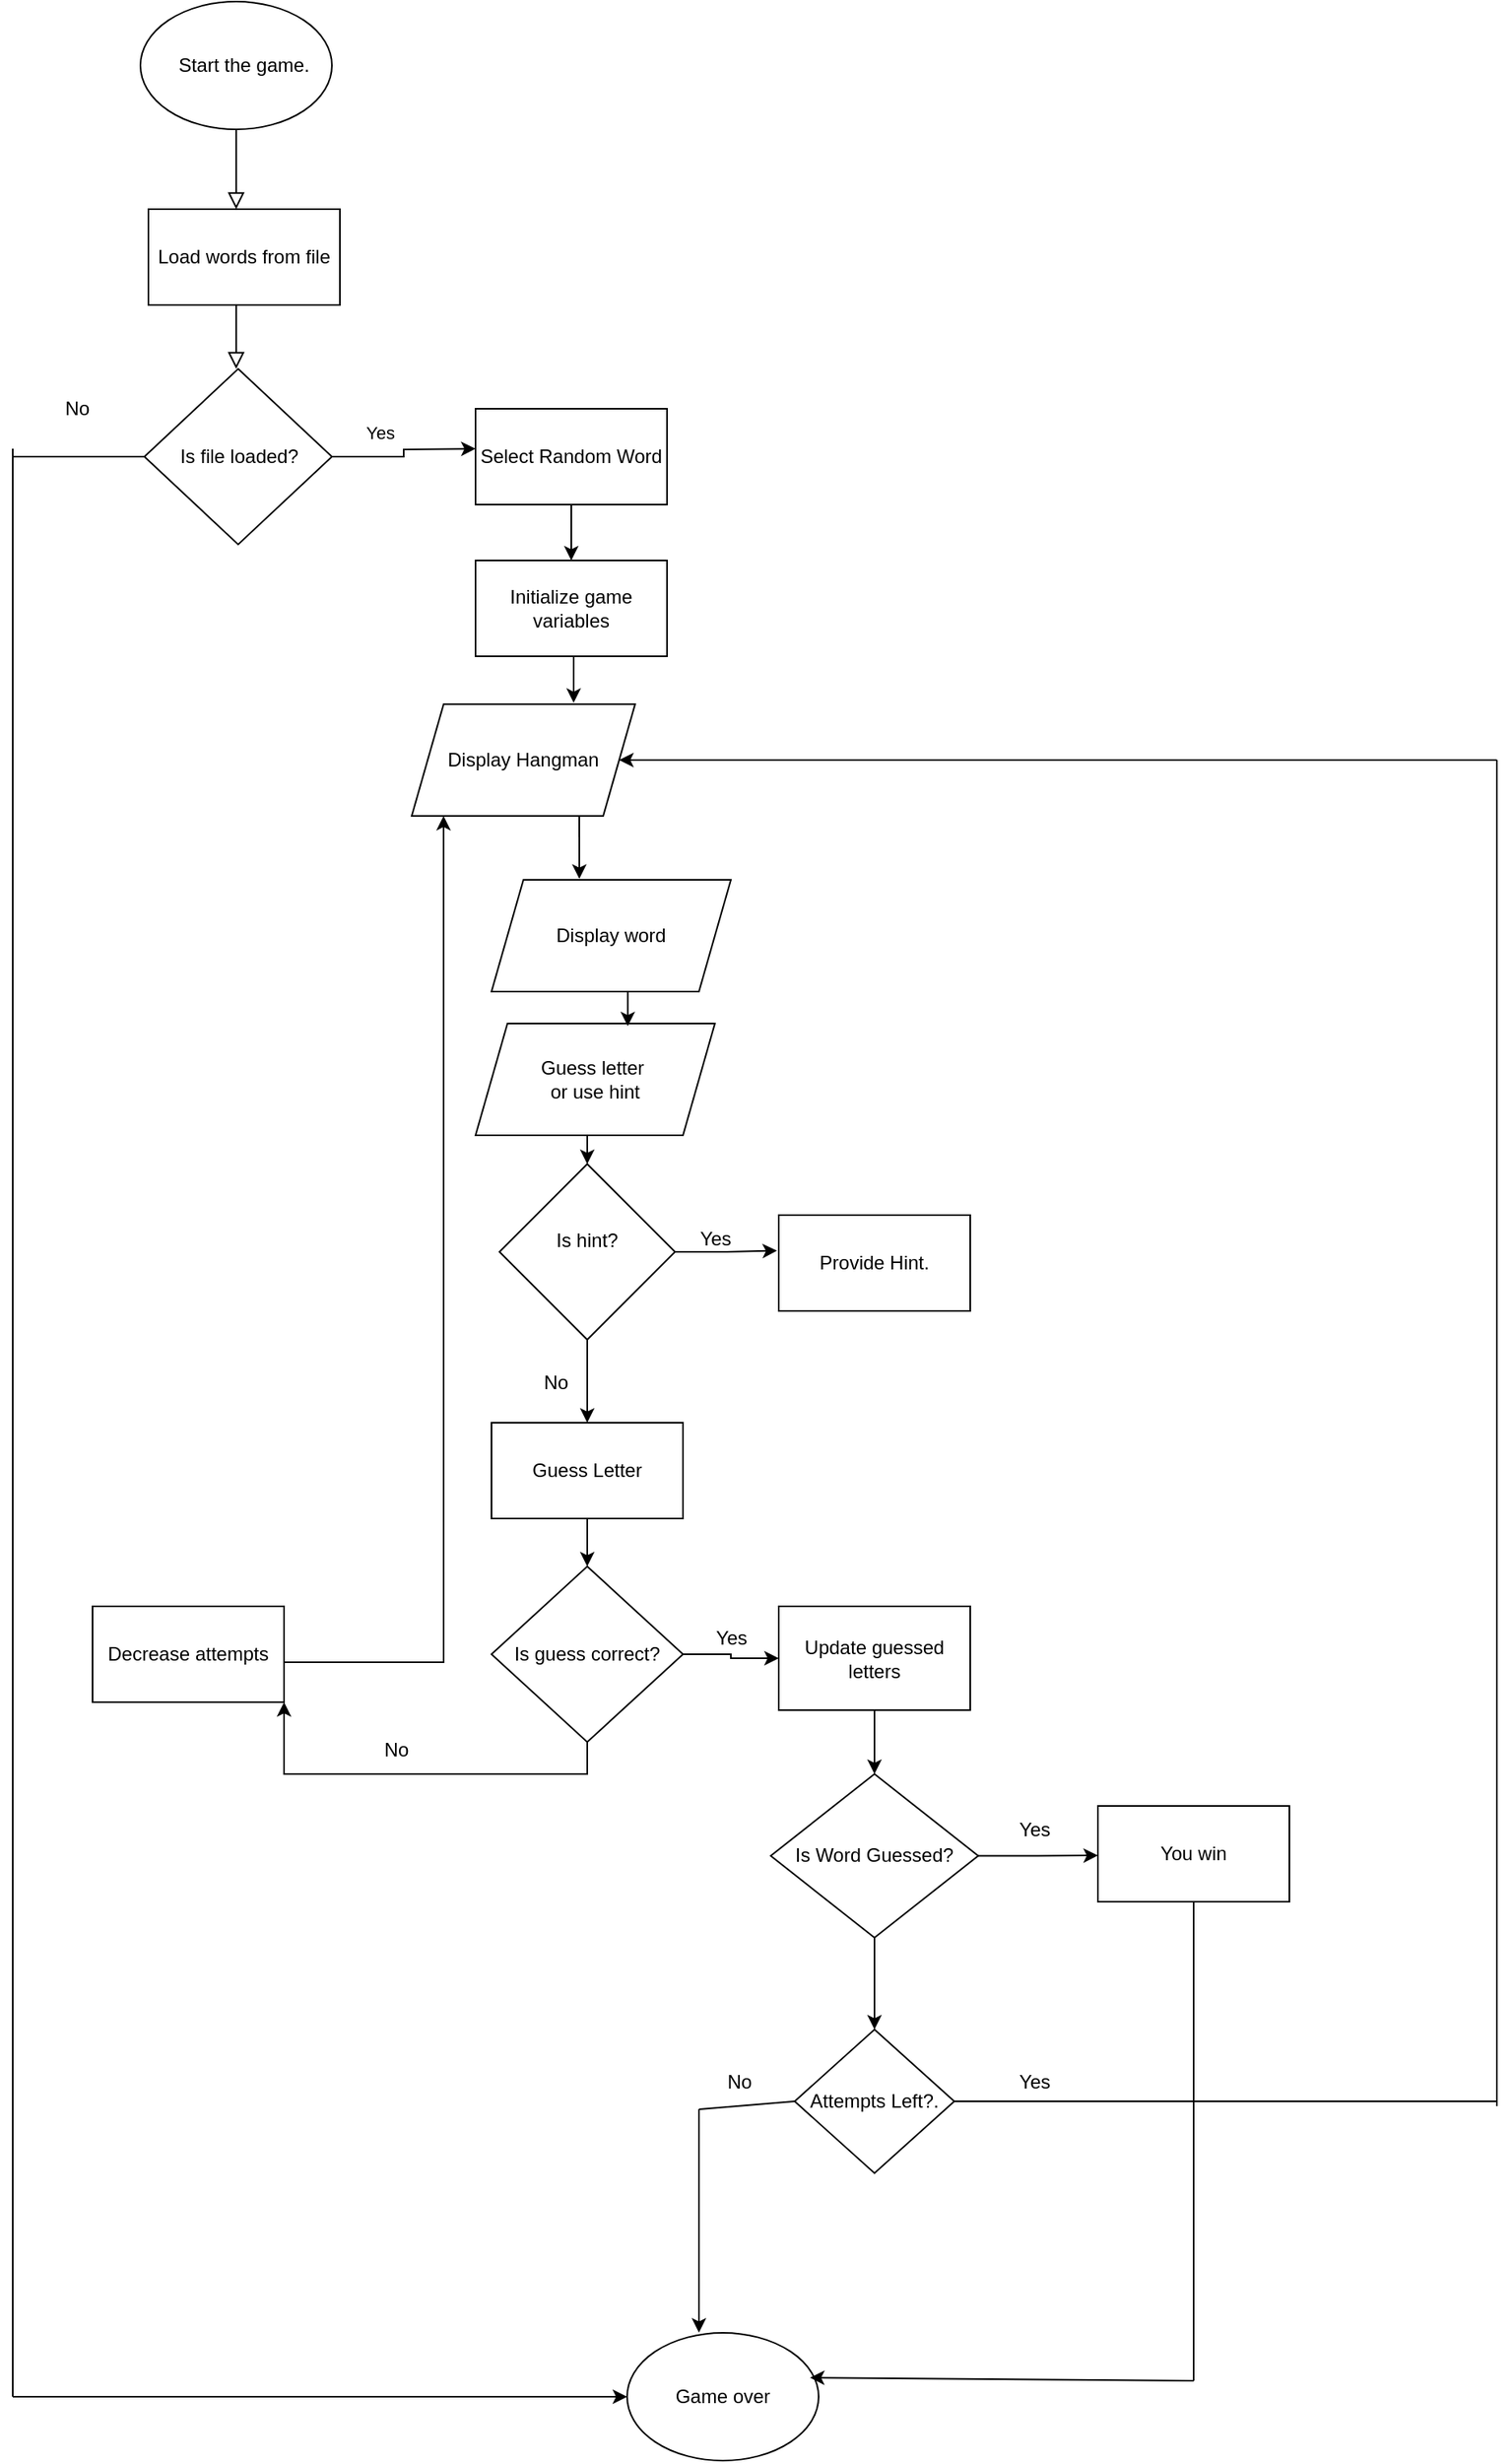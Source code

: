 <mxfile version="26.0.13">
  <diagram id="C5RBs43oDa-KdzZeNtuy" name="Page-1">
    <mxGraphModel dx="1750" dy="928" grid="1" gridSize="10" guides="1" tooltips="1" connect="1" arrows="1" fold="1" page="1" pageScale="1" pageWidth="1169" pageHeight="1654" math="0" shadow="0">
      <root>
        <mxCell id="WIyWlLk6GJQsqaUBKTNV-0" />
        <mxCell id="WIyWlLk6GJQsqaUBKTNV-1" parent="WIyWlLk6GJQsqaUBKTNV-0" />
        <mxCell id="WIyWlLk6GJQsqaUBKTNV-2" value="" style="rounded=0;html=1;jettySize=auto;orthogonalLoop=1;fontSize=11;endArrow=block;endFill=0;endSize=8;strokeWidth=1;shadow=0;labelBackgroundColor=none;edgeStyle=orthogonalEdgeStyle;" parent="WIyWlLk6GJQsqaUBKTNV-1" edge="1">
          <mxGeometry relative="1" as="geometry">
            <mxPoint x="220.0" y="120" as="sourcePoint" />
            <mxPoint x="220.0" y="170.0" as="targetPoint" />
          </mxGeometry>
        </mxCell>
        <mxCell id="WIyWlLk6GJQsqaUBKTNV-4" value="Yes" style="rounded=0;html=1;jettySize=auto;orthogonalLoop=1;fontSize=11;endArrow=block;endFill=0;endSize=8;strokeWidth=1;shadow=0;labelBackgroundColor=none;edgeStyle=orthogonalEdgeStyle;" parent="WIyWlLk6GJQsqaUBKTNV-1" edge="1">
          <mxGeometry x="1" y="98" relative="1" as="geometry">
            <mxPoint x="-8" y="38" as="offset" />
            <mxPoint x="240" y="220" as="sourcePoint" />
            <mxPoint x="220.0" y="270.0" as="targetPoint" />
          </mxGeometry>
        </mxCell>
        <mxCell id="ceEf8Z_Qk0BwLBHKTbex-0" value="&amp;nbsp; &amp;nbsp;Start the game." style="ellipse;whiteSpace=wrap;html=1;" vertex="1" parent="WIyWlLk6GJQsqaUBKTNV-1">
          <mxGeometry x="160" y="40" width="120" height="80" as="geometry" />
        </mxCell>
        <mxCell id="ceEf8Z_Qk0BwLBHKTbex-1" value="&lt;span data-end=&quot;485&quot; data-start=&quot;461&quot;&gt;Load words from file&lt;/span&gt;" style="rounded=0;whiteSpace=wrap;html=1;" vertex="1" parent="WIyWlLk6GJQsqaUBKTNV-1">
          <mxGeometry x="165" y="170" width="120" height="60" as="geometry" />
        </mxCell>
        <mxCell id="ceEf8Z_Qk0BwLBHKTbex-6" style="edgeStyle=orthogonalEdgeStyle;rounded=0;orthogonalLoop=1;jettySize=auto;html=1;entryX=0;entryY=0.25;entryDx=0;entryDy=0;" edge="1" parent="WIyWlLk6GJQsqaUBKTNV-1" source="ceEf8Z_Qk0BwLBHKTbex-2">
          <mxGeometry relative="1" as="geometry">
            <mxPoint x="370" y="320" as="targetPoint" />
          </mxGeometry>
        </mxCell>
        <mxCell id="ceEf8Z_Qk0BwLBHKTbex-2" value="&lt;span data-end=&quot;701&quot; data-start=&quot;682&quot;&gt;Is file loaded?&lt;/span&gt;" style="rhombus;whiteSpace=wrap;html=1;" vertex="1" parent="WIyWlLk6GJQsqaUBKTNV-1">
          <mxGeometry x="162.5" y="270" width="117.5" height="110" as="geometry" />
        </mxCell>
        <mxCell id="ceEf8Z_Qk0BwLBHKTbex-12" style="edgeStyle=orthogonalEdgeStyle;rounded=0;orthogonalLoop=1;jettySize=auto;html=1;exitX=0.5;exitY=1;exitDx=0;exitDy=0;" edge="1" parent="WIyWlLk6GJQsqaUBKTNV-1" source="ceEf8Z_Qk0BwLBHKTbex-9" target="ceEf8Z_Qk0BwLBHKTbex-13">
          <mxGeometry relative="1" as="geometry">
            <mxPoint x="430.148" y="400.0" as="targetPoint" />
          </mxGeometry>
        </mxCell>
        <mxCell id="ceEf8Z_Qk0BwLBHKTbex-9" value="Select Random Word" style="rounded=0;whiteSpace=wrap;html=1;" vertex="1" parent="WIyWlLk6GJQsqaUBKTNV-1">
          <mxGeometry x="370" y="295" width="120" height="60" as="geometry" />
        </mxCell>
        <mxCell id="ceEf8Z_Qk0BwLBHKTbex-10" value="No" style="text;html=1;align=center;verticalAlign=middle;resizable=0;points=[];autosize=1;strokeColor=none;fillColor=none;" vertex="1" parent="WIyWlLk6GJQsqaUBKTNV-1">
          <mxGeometry x="100" y="280" width="40" height="30" as="geometry" />
        </mxCell>
        <mxCell id="ceEf8Z_Qk0BwLBHKTbex-11" value="Game over" style="ellipse;whiteSpace=wrap;html=1;" vertex="1" parent="WIyWlLk6GJQsqaUBKTNV-1">
          <mxGeometry x="465" y="1500" width="120" height="80" as="geometry" />
        </mxCell>
        <mxCell id="ceEf8Z_Qk0BwLBHKTbex-13" value="Initialize game variables" style="rounded=0;whiteSpace=wrap;html=1;" vertex="1" parent="WIyWlLk6GJQsqaUBKTNV-1">
          <mxGeometry x="369.998" y="390.0" width="120" height="60" as="geometry" />
        </mxCell>
        <mxCell id="ceEf8Z_Qk0BwLBHKTbex-16" value="Display word" style="shape=parallelogram;perimeter=parallelogramPerimeter;whiteSpace=wrap;html=1;fixedSize=1;" vertex="1" parent="WIyWlLk6GJQsqaUBKTNV-1">
          <mxGeometry x="380" y="590" width="150" height="70" as="geometry" />
        </mxCell>
        <mxCell id="ceEf8Z_Qk0BwLBHKTbex-19" style="edgeStyle=orthogonalEdgeStyle;rounded=0;orthogonalLoop=1;jettySize=auto;html=1;exitX=0.5;exitY=1;exitDx=0;exitDy=0;entryX=0.582;entryY=-0.012;entryDx=0;entryDy=0;entryPerimeter=0;" edge="1" parent="WIyWlLk6GJQsqaUBKTNV-1" source="ceEf8Z_Qk0BwLBHKTbex-13">
          <mxGeometry relative="1" as="geometry">
            <mxPoint x="431.48" y="479.16" as="targetPoint" />
          </mxGeometry>
        </mxCell>
        <mxCell id="ceEf8Z_Qk0BwLBHKTbex-24" style="edgeStyle=orthogonalEdgeStyle;rounded=0;orthogonalLoop=1;jettySize=auto;html=1;exitX=0.5;exitY=1;exitDx=0;exitDy=0;entryX=0.5;entryY=0;entryDx=0;entryDy=0;" edge="1" parent="WIyWlLk6GJQsqaUBKTNV-1" source="ceEf8Z_Qk0BwLBHKTbex-21" target="ceEf8Z_Qk0BwLBHKTbex-23">
          <mxGeometry relative="1" as="geometry" />
        </mxCell>
        <mxCell id="ceEf8Z_Qk0BwLBHKTbex-21" value="&lt;span data-end=&quot;1879&quot; data-start=&quot;1851&quot;&gt;Guess letter&amp;nbsp;&lt;/span&gt;&lt;div&gt;&lt;span data-end=&quot;1879&quot; data-start=&quot;1851&quot;&gt;or use hint&lt;/span&gt;&lt;/div&gt;" style="shape=parallelogram;perimeter=parallelogramPerimeter;whiteSpace=wrap;html=1;fixedSize=1;" vertex="1" parent="WIyWlLk6GJQsqaUBKTNV-1">
          <mxGeometry x="370" y="680" width="150" height="70" as="geometry" />
        </mxCell>
        <mxCell id="ceEf8Z_Qk0BwLBHKTbex-22" style="edgeStyle=orthogonalEdgeStyle;rounded=0;orthogonalLoop=1;jettySize=auto;html=1;exitX=0.5;exitY=1;exitDx=0;exitDy=0;entryX=0.636;entryY=0.024;entryDx=0;entryDy=0;entryPerimeter=0;" edge="1" parent="WIyWlLk6GJQsqaUBKTNV-1" source="ceEf8Z_Qk0BwLBHKTbex-16" target="ceEf8Z_Qk0BwLBHKTbex-21">
          <mxGeometry relative="1" as="geometry" />
        </mxCell>
        <mxCell id="ceEf8Z_Qk0BwLBHKTbex-48" style="edgeStyle=orthogonalEdgeStyle;rounded=0;orthogonalLoop=1;jettySize=auto;html=1;exitX=0.5;exitY=1;exitDx=0;exitDy=0;entryX=0.5;entryY=0;entryDx=0;entryDy=0;" edge="1" parent="WIyWlLk6GJQsqaUBKTNV-1" source="ceEf8Z_Qk0BwLBHKTbex-23" target="ceEf8Z_Qk0BwLBHKTbex-30">
          <mxGeometry relative="1" as="geometry" />
        </mxCell>
        <mxCell id="ceEf8Z_Qk0BwLBHKTbex-23" value="&#xa;Is hint?&#xa;&#xa;" style="rhombus;whiteSpace=wrap;html=1;" vertex="1" parent="WIyWlLk6GJQsqaUBKTNV-1">
          <mxGeometry x="385" y="768" width="110" height="110" as="geometry" />
        </mxCell>
        <mxCell id="ceEf8Z_Qk0BwLBHKTbex-26" value="Yes" style="text;html=1;align=center;verticalAlign=middle;resizable=0;points=[];autosize=1;strokeColor=none;fillColor=none;" vertex="1" parent="WIyWlLk6GJQsqaUBKTNV-1">
          <mxGeometry x="500" y="800" width="40" height="30" as="geometry" />
        </mxCell>
        <mxCell id="ceEf8Z_Qk0BwLBHKTbex-27" value="&lt;span style=&quot;&quot; data-end=&quot;2158&quot; data-start=&quot;2142&quot;&gt;Provide Hint&lt;/span&gt;." style="rounded=0;whiteSpace=wrap;html=1;" vertex="1" parent="WIyWlLk6GJQsqaUBKTNV-1">
          <mxGeometry x="560" y="800" width="120" height="60" as="geometry" />
        </mxCell>
        <mxCell id="ceEf8Z_Qk0BwLBHKTbex-29" value="No" style="text;html=1;align=center;verticalAlign=middle;resizable=0;points=[];autosize=1;strokeColor=none;fillColor=none;" vertex="1" parent="WIyWlLk6GJQsqaUBKTNV-1">
          <mxGeometry x="400" y="890" width="40" height="30" as="geometry" />
        </mxCell>
        <mxCell id="ceEf8Z_Qk0BwLBHKTbex-32" style="edgeStyle=orthogonalEdgeStyle;rounded=0;orthogonalLoop=1;jettySize=auto;html=1;exitX=0.5;exitY=1;exitDx=0;exitDy=0;entryX=0.5;entryY=0;entryDx=0;entryDy=0;" edge="1" parent="WIyWlLk6GJQsqaUBKTNV-1" source="ceEf8Z_Qk0BwLBHKTbex-30" target="ceEf8Z_Qk0BwLBHKTbex-31">
          <mxGeometry relative="1" as="geometry" />
        </mxCell>
        <mxCell id="ceEf8Z_Qk0BwLBHKTbex-30" value="&lt;div&gt;Guess Letter&lt;/div&gt;" style="rounded=0;whiteSpace=wrap;html=1;" vertex="1" parent="WIyWlLk6GJQsqaUBKTNV-1">
          <mxGeometry x="380" y="930" width="120" height="60" as="geometry" />
        </mxCell>
        <mxCell id="ceEf8Z_Qk0BwLBHKTbex-34" style="edgeStyle=orthogonalEdgeStyle;rounded=0;orthogonalLoop=1;jettySize=auto;html=1;exitX=1;exitY=0.5;exitDx=0;exitDy=0;entryX=0;entryY=0.5;entryDx=0;entryDy=0;" edge="1" parent="WIyWlLk6GJQsqaUBKTNV-1" source="ceEf8Z_Qk0BwLBHKTbex-31" target="ceEf8Z_Qk0BwLBHKTbex-33">
          <mxGeometry relative="1" as="geometry" />
        </mxCell>
        <mxCell id="ceEf8Z_Qk0BwLBHKTbex-49" style="edgeStyle=orthogonalEdgeStyle;rounded=0;orthogonalLoop=1;jettySize=auto;html=1;exitX=0.5;exitY=1;exitDx=0;exitDy=0;entryX=1;entryY=1;entryDx=0;entryDy=0;" edge="1" parent="WIyWlLk6GJQsqaUBKTNV-1" source="ceEf8Z_Qk0BwLBHKTbex-31" target="ceEf8Z_Qk0BwLBHKTbex-37">
          <mxGeometry relative="1" as="geometry" />
        </mxCell>
        <mxCell id="ceEf8Z_Qk0BwLBHKTbex-31" value="Is guess correct?" style="rhombus;whiteSpace=wrap;html=1;" vertex="1" parent="WIyWlLk6GJQsqaUBKTNV-1">
          <mxGeometry x="380" y="1020" width="120" height="110" as="geometry" />
        </mxCell>
        <mxCell id="ceEf8Z_Qk0BwLBHKTbex-57" style="edgeStyle=orthogonalEdgeStyle;rounded=0;orthogonalLoop=1;jettySize=auto;html=1;exitX=0.5;exitY=1;exitDx=0;exitDy=0;entryX=0.5;entryY=0;entryDx=0;entryDy=0;" edge="1" parent="WIyWlLk6GJQsqaUBKTNV-1" source="ceEf8Z_Qk0BwLBHKTbex-33" target="ceEf8Z_Qk0BwLBHKTbex-53">
          <mxGeometry relative="1" as="geometry" />
        </mxCell>
        <mxCell id="ceEf8Z_Qk0BwLBHKTbex-33" value="Update guessed letters" style="rounded=0;whiteSpace=wrap;html=1;" vertex="1" parent="WIyWlLk6GJQsqaUBKTNV-1">
          <mxGeometry x="560" y="1045" width="120" height="65" as="geometry" />
        </mxCell>
        <mxCell id="ceEf8Z_Qk0BwLBHKTbex-35" value="Yes" style="text;html=1;align=center;verticalAlign=middle;resizable=0;points=[];autosize=1;strokeColor=none;fillColor=none;" vertex="1" parent="WIyWlLk6GJQsqaUBKTNV-1">
          <mxGeometry x="510" y="1050" width="40" height="30" as="geometry" />
        </mxCell>
        <mxCell id="ceEf8Z_Qk0BwLBHKTbex-41" style="edgeStyle=orthogonalEdgeStyle;rounded=0;orthogonalLoop=1;jettySize=auto;html=1;exitX=0.5;exitY=0;exitDx=0;exitDy=0;entryX=0;entryY=0.5;entryDx=0;entryDy=0;" edge="1" parent="WIyWlLk6GJQsqaUBKTNV-1">
          <mxGeometry relative="1" as="geometry">
            <mxPoint x="349.96" y="549.96" as="targetPoint" />
            <mxPoint x="179.96" y="1079.96" as="sourcePoint" />
            <Array as="points">
              <mxPoint x="179.96" y="1080.96" />
              <mxPoint x="349.96" y="1080.96" />
            </Array>
          </mxGeometry>
        </mxCell>
        <mxCell id="ceEf8Z_Qk0BwLBHKTbex-37" value="Decrease attempts" style="rounded=0;whiteSpace=wrap;html=1;" vertex="1" parent="WIyWlLk6GJQsqaUBKTNV-1">
          <mxGeometry x="130" y="1045" width="120" height="60" as="geometry" />
        </mxCell>
        <mxCell id="ceEf8Z_Qk0BwLBHKTbex-38" value="No" style="text;html=1;align=center;verticalAlign=middle;resizable=0;points=[];autosize=1;strokeColor=none;fillColor=none;" vertex="1" parent="WIyWlLk6GJQsqaUBKTNV-1">
          <mxGeometry x="300" y="1120" width="40" height="30" as="geometry" />
        </mxCell>
        <mxCell id="ceEf8Z_Qk0BwLBHKTbex-44" value="Display Hangman" style="shape=parallelogram;perimeter=parallelogramPerimeter;whiteSpace=wrap;html=1;fixedSize=1;" vertex="1" parent="WIyWlLk6GJQsqaUBKTNV-1">
          <mxGeometry x="330" y="480" width="140" height="70" as="geometry" />
        </mxCell>
        <mxCell id="ceEf8Z_Qk0BwLBHKTbex-47" style="edgeStyle=orthogonalEdgeStyle;rounded=0;orthogonalLoop=1;jettySize=auto;html=1;exitX=1;exitY=0.5;exitDx=0;exitDy=0;entryX=-0.009;entryY=0.371;entryDx=0;entryDy=0;entryPerimeter=0;" edge="1" parent="WIyWlLk6GJQsqaUBKTNV-1" source="ceEf8Z_Qk0BwLBHKTbex-23" target="ceEf8Z_Qk0BwLBHKTbex-27">
          <mxGeometry relative="1" as="geometry" />
        </mxCell>
        <mxCell id="ceEf8Z_Qk0BwLBHKTbex-52" style="edgeStyle=orthogonalEdgeStyle;rounded=0;orthogonalLoop=1;jettySize=auto;html=1;exitX=0.75;exitY=1;exitDx=0;exitDy=0;entryX=0.367;entryY=-0.009;entryDx=0;entryDy=0;entryPerimeter=0;" edge="1" parent="WIyWlLk6GJQsqaUBKTNV-1" source="ceEf8Z_Qk0BwLBHKTbex-44" target="ceEf8Z_Qk0BwLBHKTbex-16">
          <mxGeometry relative="1" as="geometry" />
        </mxCell>
        <mxCell id="ceEf8Z_Qk0BwLBHKTbex-58" style="edgeStyle=orthogonalEdgeStyle;rounded=0;orthogonalLoop=1;jettySize=auto;html=1;exitX=1;exitY=0.5;exitDx=0;exitDy=0;" edge="1" parent="WIyWlLk6GJQsqaUBKTNV-1" source="ceEf8Z_Qk0BwLBHKTbex-53">
          <mxGeometry relative="1" as="geometry">
            <mxPoint x="760" y="1201" as="targetPoint" />
          </mxGeometry>
        </mxCell>
        <mxCell id="ceEf8Z_Qk0BwLBHKTbex-61" style="edgeStyle=orthogonalEdgeStyle;rounded=0;orthogonalLoop=1;jettySize=auto;html=1;exitX=0.5;exitY=1;exitDx=0;exitDy=0;" edge="1" parent="WIyWlLk6GJQsqaUBKTNV-1" source="ceEf8Z_Qk0BwLBHKTbex-53" target="ceEf8Z_Qk0BwLBHKTbex-62">
          <mxGeometry relative="1" as="geometry">
            <mxPoint x="620" y="1340.0" as="targetPoint" />
          </mxGeometry>
        </mxCell>
        <mxCell id="ceEf8Z_Qk0BwLBHKTbex-53" value="Is Word Guessed?" style="rhombus;whiteSpace=wrap;html=1;" vertex="1" parent="WIyWlLk6GJQsqaUBKTNV-1">
          <mxGeometry x="555" y="1150" width="130" height="102.5" as="geometry" />
        </mxCell>
        <mxCell id="ceEf8Z_Qk0BwLBHKTbex-59" value="Yes" style="text;html=1;align=center;verticalAlign=middle;resizable=0;points=[];autosize=1;strokeColor=none;fillColor=none;" vertex="1" parent="WIyWlLk6GJQsqaUBKTNV-1">
          <mxGeometry x="700" y="1170" width="40" height="30" as="geometry" />
        </mxCell>
        <mxCell id="ceEf8Z_Qk0BwLBHKTbex-60" value="You win" style="rounded=0;whiteSpace=wrap;html=1;" vertex="1" parent="WIyWlLk6GJQsqaUBKTNV-1">
          <mxGeometry x="760" y="1170" width="120" height="60" as="geometry" />
        </mxCell>
        <mxCell id="ceEf8Z_Qk0BwLBHKTbex-62" value="&lt;span style=&quot;&quot; data-end=&quot;3490&quot; data-start=&quot;3472&quot;&gt;Attempts Left?&lt;/span&gt;." style="rhombus;whiteSpace=wrap;html=1;" vertex="1" parent="WIyWlLk6GJQsqaUBKTNV-1">
          <mxGeometry x="570" y="1310" width="100" height="90" as="geometry" />
        </mxCell>
        <mxCell id="ceEf8Z_Qk0BwLBHKTbex-64" value="Yes" style="text;html=1;align=center;verticalAlign=middle;resizable=0;points=[];autosize=1;strokeColor=none;fillColor=none;" vertex="1" parent="WIyWlLk6GJQsqaUBKTNV-1">
          <mxGeometry x="700" y="1328" width="40" height="30" as="geometry" />
        </mxCell>
        <mxCell id="ceEf8Z_Qk0BwLBHKTbex-69" value="" style="endArrow=none;html=1;rounded=0;" edge="1" parent="WIyWlLk6GJQsqaUBKTNV-1">
          <mxGeometry width="50" height="50" relative="1" as="geometry">
            <mxPoint x="1010" y="1358" as="sourcePoint" />
            <mxPoint x="1010" y="515" as="targetPoint" />
          </mxGeometry>
        </mxCell>
        <mxCell id="ceEf8Z_Qk0BwLBHKTbex-71" value="" style="endArrow=none;html=1;rounded=0;exitX=1;exitY=0.5;exitDx=0;exitDy=0;" edge="1" parent="WIyWlLk6GJQsqaUBKTNV-1" source="ceEf8Z_Qk0BwLBHKTbex-62">
          <mxGeometry width="50" height="50" relative="1" as="geometry">
            <mxPoint x="780" y="1340" as="sourcePoint" />
            <mxPoint x="1010" y="1355" as="targetPoint" />
          </mxGeometry>
        </mxCell>
        <mxCell id="ceEf8Z_Qk0BwLBHKTbex-72" value="" style="endArrow=classic;html=1;rounded=0;" edge="1" parent="WIyWlLk6GJQsqaUBKTNV-1" target="ceEf8Z_Qk0BwLBHKTbex-44">
          <mxGeometry width="50" height="50" relative="1" as="geometry">
            <mxPoint x="1010" y="515" as="sourcePoint" />
            <mxPoint x="830" y="460" as="targetPoint" />
          </mxGeometry>
        </mxCell>
        <mxCell id="ceEf8Z_Qk0BwLBHKTbex-80" value="" style="endArrow=none;html=1;rounded=0;entryX=0;entryY=0.5;entryDx=0;entryDy=0;" edge="1" parent="WIyWlLk6GJQsqaUBKTNV-1" target="ceEf8Z_Qk0BwLBHKTbex-2">
          <mxGeometry width="50" height="50" relative="1" as="geometry">
            <mxPoint x="80" y="325" as="sourcePoint" />
            <mxPoint x="130" y="320" as="targetPoint" />
          </mxGeometry>
        </mxCell>
        <mxCell id="ceEf8Z_Qk0BwLBHKTbex-81" value="" style="endArrow=none;html=1;rounded=0;" edge="1" parent="WIyWlLk6GJQsqaUBKTNV-1">
          <mxGeometry width="50" height="50" relative="1" as="geometry">
            <mxPoint x="80" y="1540" as="sourcePoint" />
            <mxPoint x="80" y="320" as="targetPoint" />
          </mxGeometry>
        </mxCell>
        <mxCell id="ceEf8Z_Qk0BwLBHKTbex-82" value="" style="endArrow=classic;html=1;rounded=0;" edge="1" parent="WIyWlLk6GJQsqaUBKTNV-1" target="ceEf8Z_Qk0BwLBHKTbex-11">
          <mxGeometry width="50" height="50" relative="1" as="geometry">
            <mxPoint x="80" y="1540" as="sourcePoint" />
            <mxPoint x="170" y="1490" as="targetPoint" />
          </mxGeometry>
        </mxCell>
        <mxCell id="ceEf8Z_Qk0BwLBHKTbex-83" value="" style="endArrow=none;html=1;rounded=0;entryX=0;entryY=0.5;entryDx=0;entryDy=0;" edge="1" parent="WIyWlLk6GJQsqaUBKTNV-1" target="ceEf8Z_Qk0BwLBHKTbex-62">
          <mxGeometry width="50" height="50" relative="1" as="geometry">
            <mxPoint x="510" y="1360" as="sourcePoint" />
            <mxPoint x="440" y="1360" as="targetPoint" />
          </mxGeometry>
        </mxCell>
        <mxCell id="ceEf8Z_Qk0BwLBHKTbex-85" value="" style="endArrow=classic;html=1;rounded=0;entryX=0.375;entryY=-0.002;entryDx=0;entryDy=0;entryPerimeter=0;" edge="1" parent="WIyWlLk6GJQsqaUBKTNV-1" target="ceEf8Z_Qk0BwLBHKTbex-11">
          <mxGeometry width="50" height="50" relative="1" as="geometry">
            <mxPoint x="510" y="1360" as="sourcePoint" />
            <mxPoint x="460" y="1490" as="targetPoint" />
          </mxGeometry>
        </mxCell>
        <mxCell id="ceEf8Z_Qk0BwLBHKTbex-86" value="No" style="text;html=1;align=center;verticalAlign=middle;resizable=0;points=[];autosize=1;strokeColor=none;fillColor=none;" vertex="1" parent="WIyWlLk6GJQsqaUBKTNV-1">
          <mxGeometry x="515" y="1328" width="40" height="30" as="geometry" />
        </mxCell>
        <mxCell id="ceEf8Z_Qk0BwLBHKTbex-89" value="" style="endArrow=none;html=1;rounded=0;entryX=0.5;entryY=1;entryDx=0;entryDy=0;" edge="1" parent="WIyWlLk6GJQsqaUBKTNV-1" target="ceEf8Z_Qk0BwLBHKTbex-60">
          <mxGeometry width="50" height="50" relative="1" as="geometry">
            <mxPoint x="820" y="1530" as="sourcePoint" />
            <mxPoint x="440" y="1240" as="targetPoint" />
          </mxGeometry>
        </mxCell>
        <mxCell id="ceEf8Z_Qk0BwLBHKTbex-90" value="" style="endArrow=classic;html=1;rounded=0;entryX=0.955;entryY=0.351;entryDx=0;entryDy=0;entryPerimeter=0;" edge="1" parent="WIyWlLk6GJQsqaUBKTNV-1" target="ceEf8Z_Qk0BwLBHKTbex-11">
          <mxGeometry width="50" height="50" relative="1" as="geometry">
            <mxPoint x="820" y="1530" as="sourcePoint" />
            <mxPoint x="440" y="1240" as="targetPoint" />
          </mxGeometry>
        </mxCell>
      </root>
    </mxGraphModel>
  </diagram>
</mxfile>
